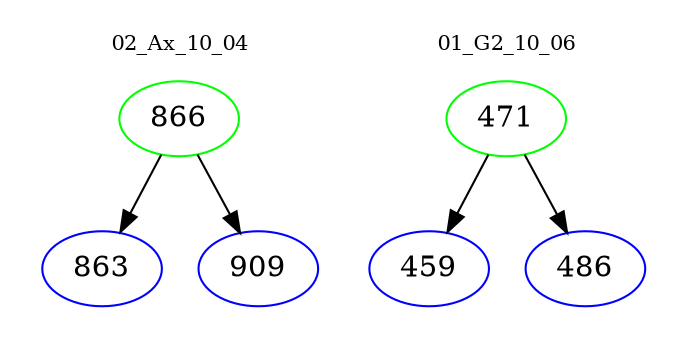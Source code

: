 digraph{
subgraph cluster_0 {
color = white
label = "02_Ax_10_04";
fontsize=10;
T0_866 [label="866", color="green"]
T0_866 -> T0_863 [color="black"]
T0_863 [label="863", color="blue"]
T0_866 -> T0_909 [color="black"]
T0_909 [label="909", color="blue"]
}
subgraph cluster_1 {
color = white
label = "01_G2_10_06";
fontsize=10;
T1_471 [label="471", color="green"]
T1_471 -> T1_459 [color="black"]
T1_459 [label="459", color="blue"]
T1_471 -> T1_486 [color="black"]
T1_486 [label="486", color="blue"]
}
}
